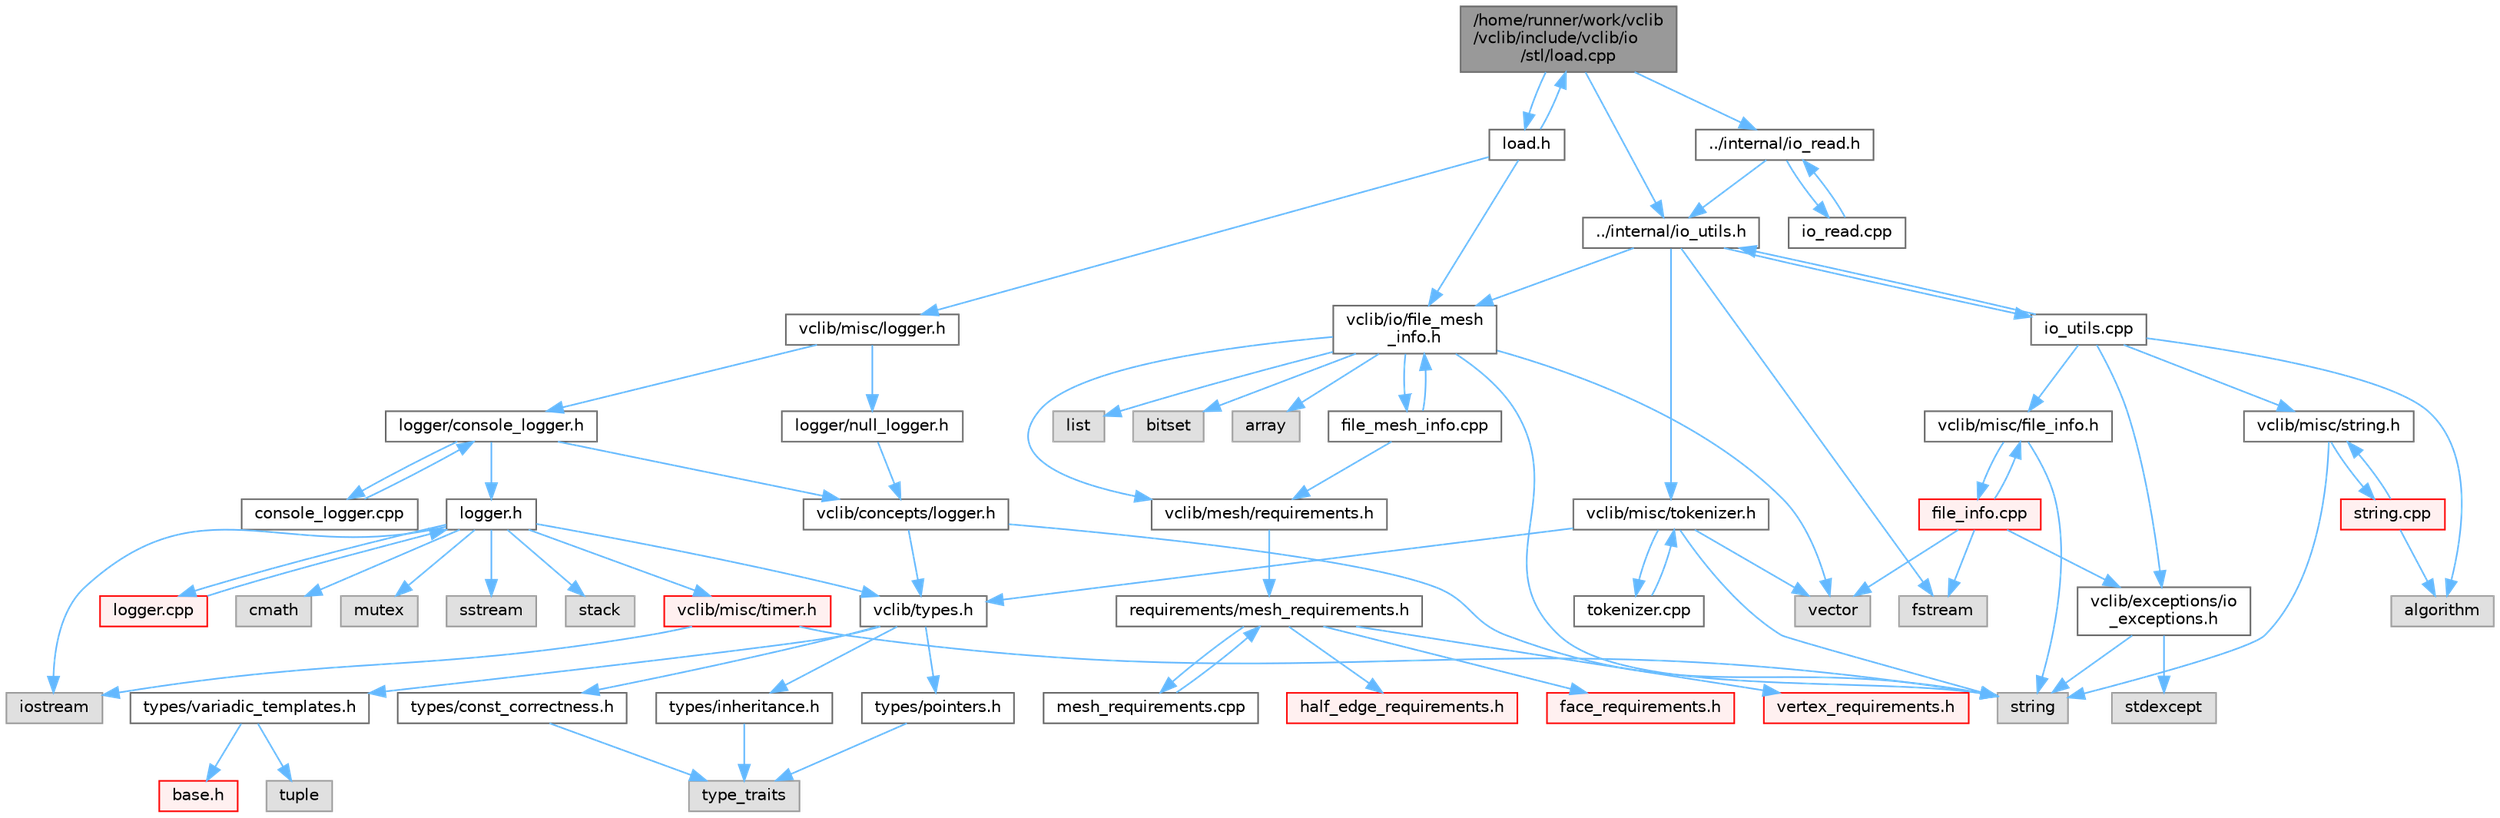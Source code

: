 digraph "/home/runner/work/vclib/vclib/include/vclib/io/stl/load.cpp"
{
 // LATEX_PDF_SIZE
  bgcolor="transparent";
  edge [fontname=Helvetica,fontsize=10,labelfontname=Helvetica,labelfontsize=10];
  node [fontname=Helvetica,fontsize=10,shape=box,height=0.2,width=0.4];
  Node1 [label="/home/runner/work/vclib\l/vclib/include/vclib/io\l/stl/load.cpp",height=0.2,width=0.4,color="gray40", fillcolor="grey60", style="filled", fontcolor="black",tooltip=" "];
  Node1 -> Node2 [color="steelblue1",style="solid"];
  Node2 [label="load.h",height=0.2,width=0.4,color="grey40", fillcolor="white", style="filled",URL="$stl_2load_8h.html",tooltip=" "];
  Node2 -> Node3 [color="steelblue1",style="solid"];
  Node3 [label="vclib/io/file_mesh\l_info.h",height=0.2,width=0.4,color="grey40", fillcolor="white", style="filled",URL="$file__mesh__info_8h.html",tooltip=" "];
  Node3 -> Node4 [color="steelblue1",style="solid"];
  Node4 [label="array",height=0.2,width=0.4,color="grey60", fillcolor="#E0E0E0", style="filled",tooltip=" "];
  Node3 -> Node5 [color="steelblue1",style="solid"];
  Node5 [label="list",height=0.2,width=0.4,color="grey60", fillcolor="#E0E0E0", style="filled",tooltip=" "];
  Node3 -> Node6 [color="steelblue1",style="solid"];
  Node6 [label="string",height=0.2,width=0.4,color="grey60", fillcolor="#E0E0E0", style="filled",tooltip=" "];
  Node3 -> Node7 [color="steelblue1",style="solid"];
  Node7 [label="vector",height=0.2,width=0.4,color="grey60", fillcolor="#E0E0E0", style="filled",tooltip=" "];
  Node3 -> Node8 [color="steelblue1",style="solid"];
  Node8 [label="bitset",height=0.2,width=0.4,color="grey60", fillcolor="#E0E0E0", style="filled",tooltip=" "];
  Node3 -> Node9 [color="steelblue1",style="solid"];
  Node9 [label="vclib/mesh/requirements.h",height=0.2,width=0.4,color="grey40", fillcolor="white", style="filled",URL="$requirements_8h.html",tooltip=" "];
  Node9 -> Node10 [color="steelblue1",style="solid"];
  Node10 [label="requirements/mesh_requirements.h",height=0.2,width=0.4,color="grey40", fillcolor="white", style="filled",URL="$mesh__requirements_8h.html",tooltip=" "];
  Node10 -> Node11 [color="steelblue1",style="solid"];
  Node11 [label="half_edge_requirements.h",height=0.2,width=0.4,color="red", fillcolor="#FFF0F0", style="filled",URL="$half__edge__requirements_8h.html",tooltip=" "];
  Node10 -> Node152 [color="steelblue1",style="solid"];
  Node152 [label="face_requirements.h",height=0.2,width=0.4,color="red", fillcolor="#FFF0F0", style="filled",URL="$face__requirements_8h.html",tooltip=" "];
  Node10 -> Node72 [color="steelblue1",style="solid"];
  Node72 [label="vertex_requirements.h",height=0.2,width=0.4,color="red", fillcolor="#FFF0F0", style="filled",URL="$vertex__requirements_8h.html",tooltip=" "];
  Node10 -> Node177 [color="steelblue1",style="solid"];
  Node177 [label="mesh_requirements.cpp",height=0.2,width=0.4,color="grey40", fillcolor="white", style="filled",URL="$mesh__requirements_8cpp.html",tooltip=" "];
  Node177 -> Node10 [color="steelblue1",style="solid"];
  Node3 -> Node178 [color="steelblue1",style="solid"];
  Node178 [label="file_mesh_info.cpp",height=0.2,width=0.4,color="grey40", fillcolor="white", style="filled",URL="$file__mesh__info_8cpp.html",tooltip=" "];
  Node178 -> Node3 [color="steelblue1",style="solid"];
  Node178 -> Node9 [color="steelblue1",style="solid"];
  Node2 -> Node179 [color="steelblue1",style="solid"];
  Node179 [label="vclib/misc/logger.h",height=0.2,width=0.4,color="grey40", fillcolor="white", style="filled",URL="$misc_2logger_8h.html",tooltip=" "];
  Node179 -> Node180 [color="steelblue1",style="solid"];
  Node180 [label="logger/console_logger.h",height=0.2,width=0.4,color="grey40", fillcolor="white", style="filled",URL="$console__logger_8h.html",tooltip=" "];
  Node180 -> Node181 [color="steelblue1",style="solid"];
  Node181 [label="logger.h",height=0.2,width=0.4,color="grey40", fillcolor="white", style="filled",URL="$misc_2logger_2logger_8h.html",tooltip=" "];
  Node181 -> Node41 [color="steelblue1",style="solid"];
  Node41 [label="cmath",height=0.2,width=0.4,color="grey60", fillcolor="#E0E0E0", style="filled",tooltip=" "];
  Node181 -> Node182 [color="steelblue1",style="solid"];
  Node182 [label="iostream",height=0.2,width=0.4,color="grey60", fillcolor="#E0E0E0", style="filled",tooltip=" "];
  Node181 -> Node183 [color="steelblue1",style="solid"];
  Node183 [label="mutex",height=0.2,width=0.4,color="grey60", fillcolor="#E0E0E0", style="filled",tooltip=" "];
  Node181 -> Node184 [color="steelblue1",style="solid"];
  Node184 [label="sstream",height=0.2,width=0.4,color="grey60", fillcolor="#E0E0E0", style="filled",tooltip=" "];
  Node181 -> Node185 [color="steelblue1",style="solid"];
  Node185 [label="stack",height=0.2,width=0.4,color="grey60", fillcolor="#E0E0E0", style="filled",tooltip=" "];
  Node181 -> Node186 [color="steelblue1",style="solid"];
  Node186 [label="vclib/misc/timer.h",height=0.2,width=0.4,color="red", fillcolor="#FFF0F0", style="filled",URL="$timer_8h.html",tooltip=" "];
  Node186 -> Node182 [color="steelblue1",style="solid"];
  Node186 -> Node6 [color="steelblue1",style="solid"];
  Node181 -> Node16 [color="steelblue1",style="solid"];
  Node16 [label="vclib/types.h",height=0.2,width=0.4,color="grey40", fillcolor="white", style="filled",URL="$types_8h.html",tooltip=" "];
  Node16 -> Node17 [color="steelblue1",style="solid"];
  Node17 [label="types/const_correctness.h",height=0.2,width=0.4,color="grey40", fillcolor="white", style="filled",URL="$types_2const__correctness_8h.html",tooltip=" "];
  Node17 -> Node18 [color="steelblue1",style="solid"];
  Node18 [label="type_traits",height=0.2,width=0.4,color="grey60", fillcolor="#E0E0E0", style="filled",tooltip=" "];
  Node16 -> Node19 [color="steelblue1",style="solid"];
  Node19 [label="types/inheritance.h",height=0.2,width=0.4,color="grey40", fillcolor="white", style="filled",URL="$inheritance_8h.html",tooltip=" "];
  Node19 -> Node18 [color="steelblue1",style="solid"];
  Node16 -> Node20 [color="steelblue1",style="solid"];
  Node20 [label="types/pointers.h",height=0.2,width=0.4,color="grey40", fillcolor="white", style="filled",URL="$types_2pointers_8h.html",tooltip=" "];
  Node20 -> Node18 [color="steelblue1",style="solid"];
  Node16 -> Node21 [color="steelblue1",style="solid"];
  Node21 [label="types/variadic_templates.h",height=0.2,width=0.4,color="grey40", fillcolor="white", style="filled",URL="$variadic__templates_8h.html",tooltip=" "];
  Node21 -> Node22 [color="steelblue1",style="solid"];
  Node22 [label="base.h",height=0.2,width=0.4,color="red", fillcolor="#FFF0F0", style="filled",URL="$types_2base_8h.html",tooltip=" "];
  Node21 -> Node26 [color="steelblue1",style="solid"];
  Node26 [label="tuple",height=0.2,width=0.4,color="grey60", fillcolor="#E0E0E0", style="filled",tooltip=" "];
  Node181 -> Node190 [color="steelblue1",style="solid"];
  Node190 [label="logger.cpp",height=0.2,width=0.4,color="red", fillcolor="#FFF0F0", style="filled",URL="$logger_8cpp.html",tooltip=" "];
  Node190 -> Node181 [color="steelblue1",style="solid"];
  Node180 -> Node192 [color="steelblue1",style="solid"];
  Node192 [label="vclib/concepts/logger.h",height=0.2,width=0.4,color="grey40", fillcolor="white", style="filled",URL="$concepts_2logger_8h.html",tooltip=" "];
  Node192 -> Node6 [color="steelblue1",style="solid"];
  Node192 -> Node16 [color="steelblue1",style="solid"];
  Node180 -> Node193 [color="steelblue1",style="solid"];
  Node193 [label="console_logger.cpp",height=0.2,width=0.4,color="grey40", fillcolor="white", style="filled",URL="$console__logger_8cpp.html",tooltip=" "];
  Node193 -> Node180 [color="steelblue1",style="solid"];
  Node179 -> Node194 [color="steelblue1",style="solid"];
  Node194 [label="logger/null_logger.h",height=0.2,width=0.4,color="grey40", fillcolor="white", style="filled",URL="$null__logger_8h.html",tooltip=" "];
  Node194 -> Node192 [color="steelblue1",style="solid"];
  Node2 -> Node1 [color="steelblue1",style="solid"];
  Node1 -> Node195 [color="steelblue1",style="solid"];
  Node195 [label="../internal/io_utils.h",height=0.2,width=0.4,color="grey40", fillcolor="white", style="filled",URL="$io__utils_8h.html",tooltip=" "];
  Node195 -> Node196 [color="steelblue1",style="solid"];
  Node196 [label="fstream",height=0.2,width=0.4,color="grey60", fillcolor="#E0E0E0", style="filled",tooltip=" "];
  Node195 -> Node3 [color="steelblue1",style="solid"];
  Node195 -> Node197 [color="steelblue1",style="solid"];
  Node197 [label="vclib/misc/tokenizer.h",height=0.2,width=0.4,color="grey40", fillcolor="white", style="filled",URL="$tokenizer_8h.html",tooltip=" "];
  Node197 -> Node6 [color="steelblue1",style="solid"];
  Node197 -> Node7 [color="steelblue1",style="solid"];
  Node197 -> Node16 [color="steelblue1",style="solid"];
  Node197 -> Node198 [color="steelblue1",style="solid"];
  Node198 [label="tokenizer.cpp",height=0.2,width=0.4,color="grey40", fillcolor="white", style="filled",URL="$tokenizer_8cpp.html",tooltip=" "];
  Node198 -> Node197 [color="steelblue1",style="solid"];
  Node195 -> Node199 [color="steelblue1",style="solid"];
  Node199 [label="io_utils.cpp",height=0.2,width=0.4,color="grey40", fillcolor="white", style="filled",URL="$io__utils_8cpp.html",tooltip=" "];
  Node199 -> Node195 [color="steelblue1",style="solid"];
  Node199 -> Node92 [color="steelblue1",style="solid"];
  Node92 [label="algorithm",height=0.2,width=0.4,color="grey60", fillcolor="#E0E0E0", style="filled",tooltip=" "];
  Node199 -> Node200 [color="steelblue1",style="solid"];
  Node200 [label="vclib/exceptions/io\l_exceptions.h",height=0.2,width=0.4,color="grey40", fillcolor="white", style="filled",URL="$io__exceptions_8h.html",tooltip=" "];
  Node200 -> Node75 [color="steelblue1",style="solid"];
  Node75 [label="stdexcept",height=0.2,width=0.4,color="grey60", fillcolor="#E0E0E0", style="filled",tooltip=" "];
  Node200 -> Node6 [color="steelblue1",style="solid"];
  Node199 -> Node201 [color="steelblue1",style="solid"];
  Node201 [label="vclib/misc/file_info.h",height=0.2,width=0.4,color="grey40", fillcolor="white", style="filled",URL="$file__info_8h.html",tooltip=" "];
  Node201 -> Node6 [color="steelblue1",style="solid"];
  Node201 -> Node202 [color="steelblue1",style="solid"];
  Node202 [label="file_info.cpp",height=0.2,width=0.4,color="red", fillcolor="#FFF0F0", style="filled",URL="$file__info_8cpp.html",tooltip=" "];
  Node202 -> Node201 [color="steelblue1",style="solid"];
  Node202 -> Node196 [color="steelblue1",style="solid"];
  Node202 -> Node7 [color="steelblue1",style="solid"];
  Node202 -> Node200 [color="steelblue1",style="solid"];
  Node199 -> Node204 [color="steelblue1",style="solid"];
  Node204 [label="vclib/misc/string.h",height=0.2,width=0.4,color="grey40", fillcolor="white", style="filled",URL="$string_8h.html",tooltip=" "];
  Node204 -> Node6 [color="steelblue1",style="solid"];
  Node204 -> Node205 [color="steelblue1",style="solid"];
  Node205 [label="string.cpp",height=0.2,width=0.4,color="red", fillcolor="#FFF0F0", style="filled",URL="$string_8cpp.html",tooltip=" "];
  Node205 -> Node204 [color="steelblue1",style="solid"];
  Node205 -> Node92 [color="steelblue1",style="solid"];
  Node1 -> Node207 [color="steelblue1",style="solid"];
  Node207 [label="../internal/io_read.h",height=0.2,width=0.4,color="grey40", fillcolor="white", style="filled",URL="$io__read_8h.html",tooltip=" "];
  Node207 -> Node195 [color="steelblue1",style="solid"];
  Node207 -> Node208 [color="steelblue1",style="solid"];
  Node208 [label="io_read.cpp",height=0.2,width=0.4,color="grey40", fillcolor="white", style="filled",URL="$io__read_8cpp.html",tooltip=" "];
  Node208 -> Node207 [color="steelblue1",style="solid"];
}
